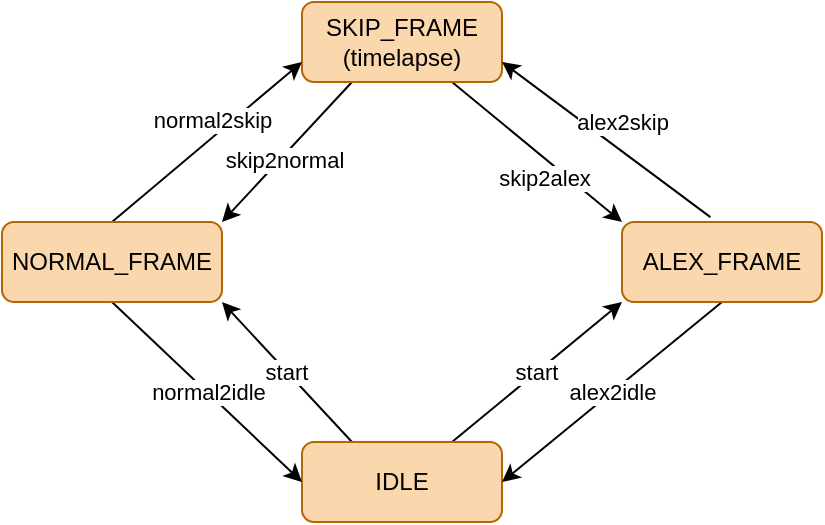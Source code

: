 <mxfile version="19.0.3" type="device"><diagram id="3osIIpnUXGKcL37vpjU4" name="Page-1"><mxGraphModel dx="981" dy="679" grid="1" gridSize="10" guides="1" tooltips="1" connect="1" arrows="1" fold="1" page="1" pageScale="1" pageWidth="850" pageHeight="1100" math="0" shadow="0"><root><mxCell id="0"/><mxCell id="1" parent="0"/><mxCell id="BjJxGsKzouHJJai_VwkR-14" value="start" style="edgeStyle=none;rounded=0;orthogonalLoop=1;jettySize=auto;html=1;exitX=0.75;exitY=0;exitDx=0;exitDy=0;entryX=0;entryY=1;entryDx=0;entryDy=0;" edge="1" parent="1" source="BjJxGsKzouHJJai_VwkR-1" target="BjJxGsKzouHJJai_VwkR-3"><mxGeometry relative="1" as="geometry"/></mxCell><mxCell id="BjJxGsKzouHJJai_VwkR-16" value="start" style="edgeStyle=none;rounded=0;orthogonalLoop=1;jettySize=auto;html=1;exitX=0.25;exitY=0;exitDx=0;exitDy=0;entryX=1;entryY=1;entryDx=0;entryDy=0;" edge="1" parent="1" source="BjJxGsKzouHJJai_VwkR-1" target="BjJxGsKzouHJJai_VwkR-4"><mxGeometry relative="1" as="geometry"/></mxCell><mxCell id="BjJxGsKzouHJJai_VwkR-1" value="IDLE" style="rounded=1;whiteSpace=wrap;html=1;fillColor=#fad7ac;strokeColor=#b46504;" vertex="1" parent="1"><mxGeometry x="370" y="310" width="100" height="40" as="geometry"/></mxCell><mxCell id="BjJxGsKzouHJJai_VwkR-19" value="skip2normal" style="edgeStyle=none;rounded=0;orthogonalLoop=1;jettySize=auto;html=1;exitX=0.25;exitY=1;exitDx=0;exitDy=0;entryX=1;entryY=0;entryDx=0;entryDy=0;" edge="1" parent="1" source="BjJxGsKzouHJJai_VwkR-2" target="BjJxGsKzouHJJai_VwkR-4"><mxGeometry x="0.093" y="2" relative="1" as="geometry"><mxPoint as="offset"/></mxGeometry></mxCell><mxCell id="BjJxGsKzouHJJai_VwkR-21" value="skip2alex" style="edgeStyle=none;rounded=0;orthogonalLoop=1;jettySize=auto;html=1;exitX=0.75;exitY=1;exitDx=0;exitDy=0;entryX=0;entryY=0;entryDx=0;entryDy=0;" edge="1" parent="1" source="BjJxGsKzouHJJai_VwkR-2" target="BjJxGsKzouHJJai_VwkR-3"><mxGeometry x="0.204" y="-8" relative="1" as="geometry"><mxPoint as="offset"/></mxGeometry></mxCell><mxCell id="BjJxGsKzouHJJai_VwkR-2" value="SKIP_FRAME&lt;br&gt;(timelapse)" style="rounded=1;whiteSpace=wrap;html=1;fillColor=#fad7ac;strokeColor=#b46504;" vertex="1" parent="1"><mxGeometry x="370" y="90" width="100" height="40" as="geometry"/></mxCell><mxCell id="BjJxGsKzouHJJai_VwkR-15" value="alex2idle" style="edgeStyle=none;rounded=0;orthogonalLoop=1;jettySize=auto;html=1;exitX=0.5;exitY=1;exitDx=0;exitDy=0;entryX=1;entryY=0.5;entryDx=0;entryDy=0;" edge="1" parent="1" source="BjJxGsKzouHJJai_VwkR-3" target="BjJxGsKzouHJJai_VwkR-1"><mxGeometry relative="1" as="geometry"/></mxCell><mxCell id="BjJxGsKzouHJJai_VwkR-22" value="alex2skip" style="edgeStyle=none;rounded=0;orthogonalLoop=1;jettySize=auto;html=1;exitX=0.442;exitY=-0.061;exitDx=0;exitDy=0;entryX=1;entryY=0.75;entryDx=0;entryDy=0;exitPerimeter=0;" edge="1" parent="1" source="BjJxGsKzouHJJai_VwkR-3" target="BjJxGsKzouHJJai_VwkR-2"><mxGeometry x="-0.017" y="-12" relative="1" as="geometry"><mxPoint as="offset"/></mxGeometry></mxCell><mxCell id="BjJxGsKzouHJJai_VwkR-3" value="ALEX_FRAME" style="rounded=1;whiteSpace=wrap;html=1;fillColor=#fad7ac;strokeColor=#b46504;" vertex="1" parent="1"><mxGeometry x="530" y="200" width="100" height="40" as="geometry"/></mxCell><mxCell id="BjJxGsKzouHJJai_VwkR-17" value="normal2idle" style="edgeStyle=none;rounded=0;orthogonalLoop=1;jettySize=auto;html=1;exitX=0.5;exitY=1;exitDx=0;exitDy=0;entryX=0;entryY=0.5;entryDx=0;entryDy=0;" edge="1" parent="1" source="BjJxGsKzouHJJai_VwkR-4" target="BjJxGsKzouHJJai_VwkR-1"><mxGeometry relative="1" as="geometry"/></mxCell><mxCell id="BjJxGsKzouHJJai_VwkR-18" value="normal2skip" style="edgeStyle=none;rounded=0;orthogonalLoop=1;jettySize=auto;html=1;exitX=0.5;exitY=0;exitDx=0;exitDy=0;entryX=0;entryY=0.75;entryDx=0;entryDy=0;" edge="1" parent="1" source="BjJxGsKzouHJJai_VwkR-4" target="BjJxGsKzouHJJai_VwkR-2"><mxGeometry x="0.142" y="7" relative="1" as="geometry"><mxPoint as="offset"/></mxGeometry></mxCell><mxCell id="BjJxGsKzouHJJai_VwkR-4" value="NORMAL_FRAME" style="rounded=1;whiteSpace=wrap;html=1;fillColor=#fad7ac;strokeColor=#b46504;" vertex="1" parent="1"><mxGeometry x="220" y="200" width="110" height="40" as="geometry"/></mxCell></root></mxGraphModel></diagram></mxfile>
